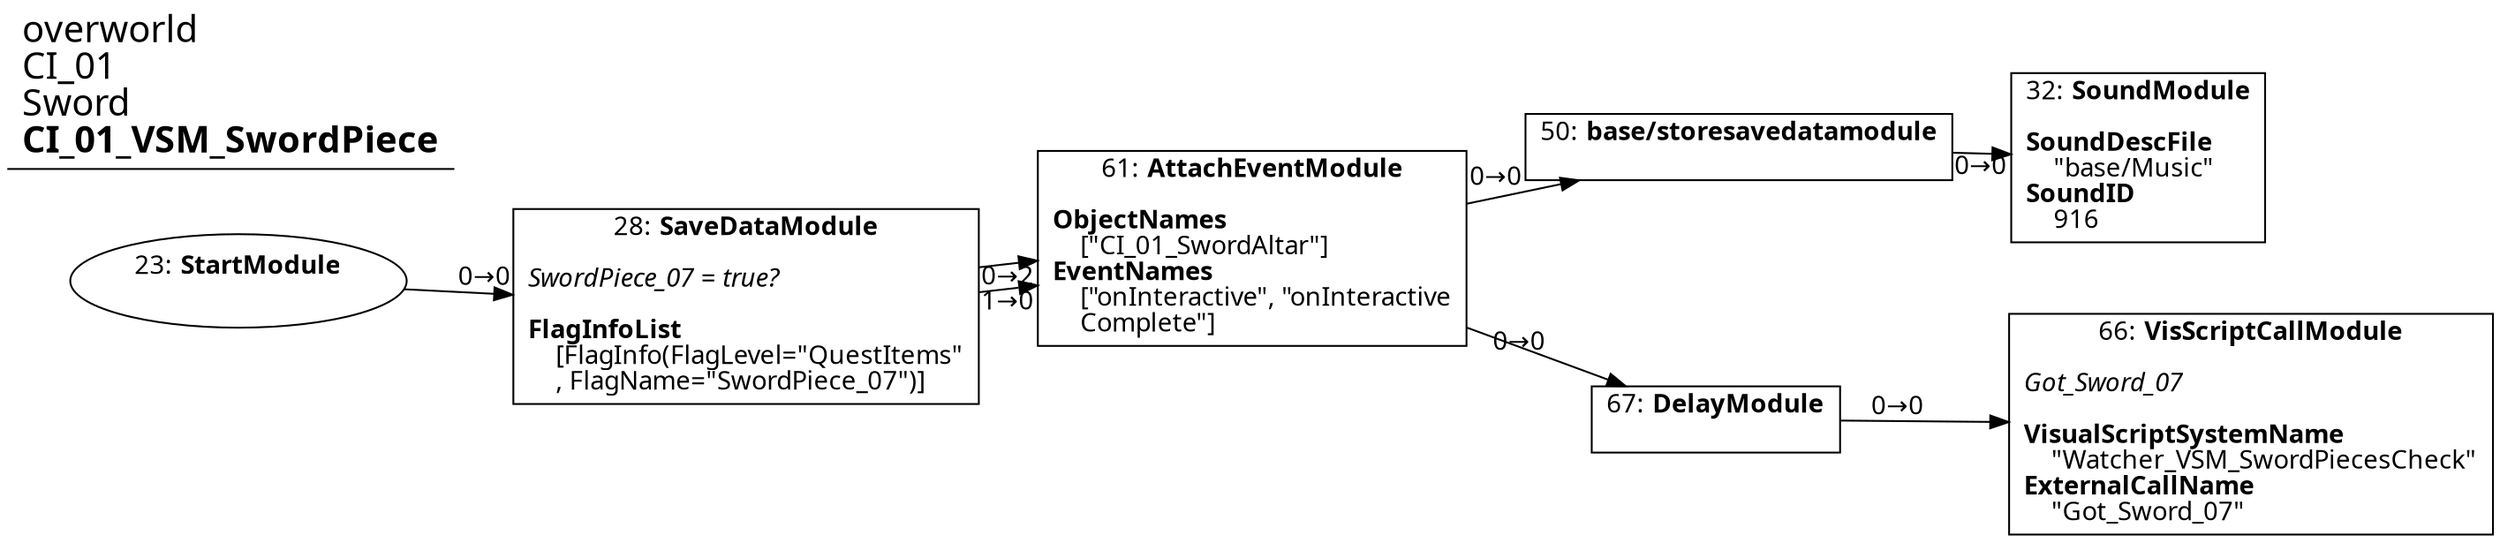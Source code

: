 digraph {
    layout = fdp;
    overlap = prism;
    sep = "+16";
    splines = spline;

    node [ shape = box ];

    graph [ fontname = "Segoe UI" ];
    node [ fontname = "Segoe UI" ];
    edge [ fontname = "Segoe UI" ];

    23 [ label = <23: <b>StartModule</b><br/><br/>> ];
    23 [ shape = oval ]
    23 [ pos = "-0.354,-0.697!" ];
    23 -> 28 [ label = "0→0" ];

    28 [ label = <28: <b>SaveDataModule</b><br/><br/><i>SwordPiece_07 = true?<br align="left"/></i><br align="left"/><b>FlagInfoList</b><br align="left"/>    [FlagInfo(FlagLevel=&quot;QuestItems&quot;<br align="left"/>    , FlagName=&quot;SwordPiece_07&quot;)]<br align="left"/>> ];
    28 [ pos = "-0.17500001,-0.697!" ];
    28 -> 61 [ label = "0→2" ];
    28 -> 61 [ label = "1→0" ];

    32 [ label = <32: <b>SoundModule</b><br/><br/><b>SoundDescFile</b><br align="left"/>    &quot;base/Music&quot;<br align="left"/><b>SoundID</b><br align="left"/>    916<br align="left"/>> ];
    32 [ pos = "0.65400004,-0.652!" ];

    50 [ label = <50: <b>base/storesavedatamodule</b><br/><br/>> ];
    50 [ pos = "0.44700003,-0.652!" ];
    50 -> 32 [ label = "0→0" ];

    61 [ label = <61: <b>AttachEventModule</b><br/><br/><b>ObjectNames</b><br align="left"/>    [&quot;CI_01_SwordAltar&quot;]<br align="left"/><b>EventNames</b><br align="left"/>    [&quot;onInteractive&quot;, &quot;onInteractive<br align="left"/>    Complete&quot;]<br align="left"/>> ];
    61 [ pos = "0.11400001,-0.68600005!" ];
    61 -> 50 [ label = "0→0" ];
    61 -> 67 [ label = "0→0" ];

    66 [ label = <66: <b>VisScriptCallModule</b><br/><br/><i>Got_Sword_07<br align="left"/></i><br align="left"/><b>VisualScriptSystemName</b><br align="left"/>    &quot;Watcher_VSM_SwordPiecesCheck&quot;<br align="left"/><b>ExternalCallName</b><br align="left"/>    &quot;Got_Sword_07&quot;<br align="left"/>> ];
    66 [ pos = "0.87200004,-0.84700006!" ];

    67 [ label = <67: <b>DelayModule</b><br/><br/>> ];
    67 [ pos = "0.656,-0.84700006!" ];
    67 -> 66 [ label = "0→0" ];

    title [ pos = "-0.35500002,-0.651!" ];
    title [ shape = underline ];
    title [ label = <<font point-size="20">overworld<br align="left"/>CI_01<br align="left"/>Sword<br align="left"/><b>CI_01_VSM_SwordPiece</b><br align="left"/></font>> ];
}
